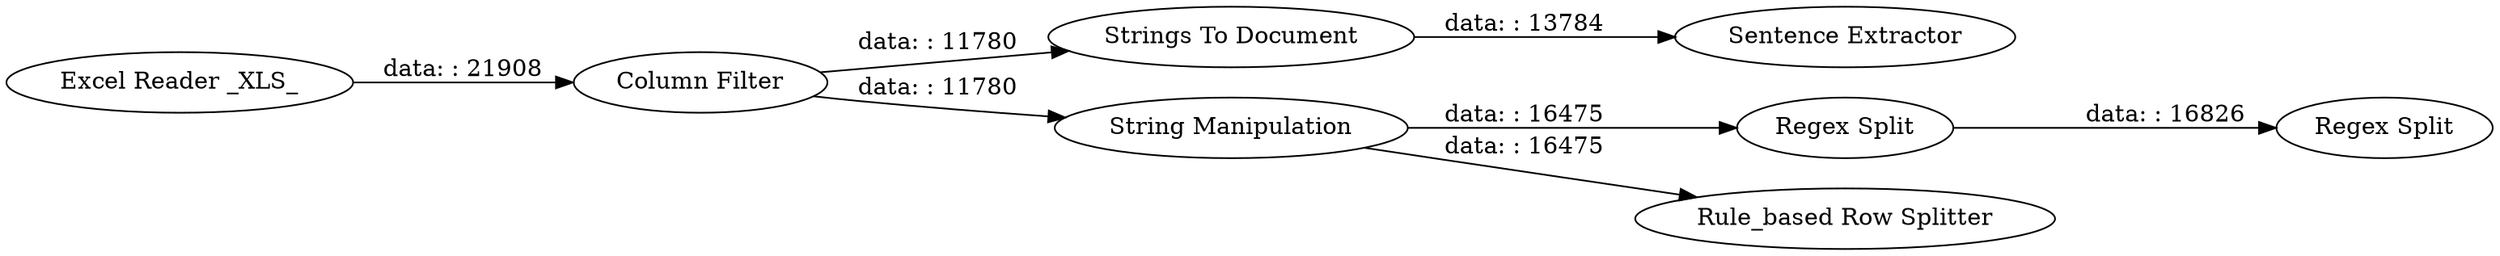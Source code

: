 digraph {
	"3854381528571331194_18" [label="Column Filter"]
	"3854381528571331194_26" [label="Strings To Document"]
	"3854381528571331194_27" [label="String Manipulation"]
	"3854381528571331194_5" [label="Excel Reader _XLS_"]
	"3854381528571331194_31" [label="Regex Split"]
	"3854381528571331194_12" [label="Regex Split"]
	"3854381528571331194_28" [label="Sentence Extractor"]
	"3854381528571331194_25" [label="Rule_based Row Splitter"]
	"3854381528571331194_12" -> "3854381528571331194_31" [label="data: : 16826"]
	"3854381528571331194_5" -> "3854381528571331194_18" [label="data: : 21908"]
	"3854381528571331194_26" -> "3854381528571331194_28" [label="data: : 13784"]
	"3854381528571331194_18" -> "3854381528571331194_26" [label="data: : 11780"]
	"3854381528571331194_27" -> "3854381528571331194_12" [label="data: : 16475"]
	"3854381528571331194_27" -> "3854381528571331194_25" [label="data: : 16475"]
	"3854381528571331194_18" -> "3854381528571331194_27" [label="data: : 11780"]
	rankdir=LR
}
